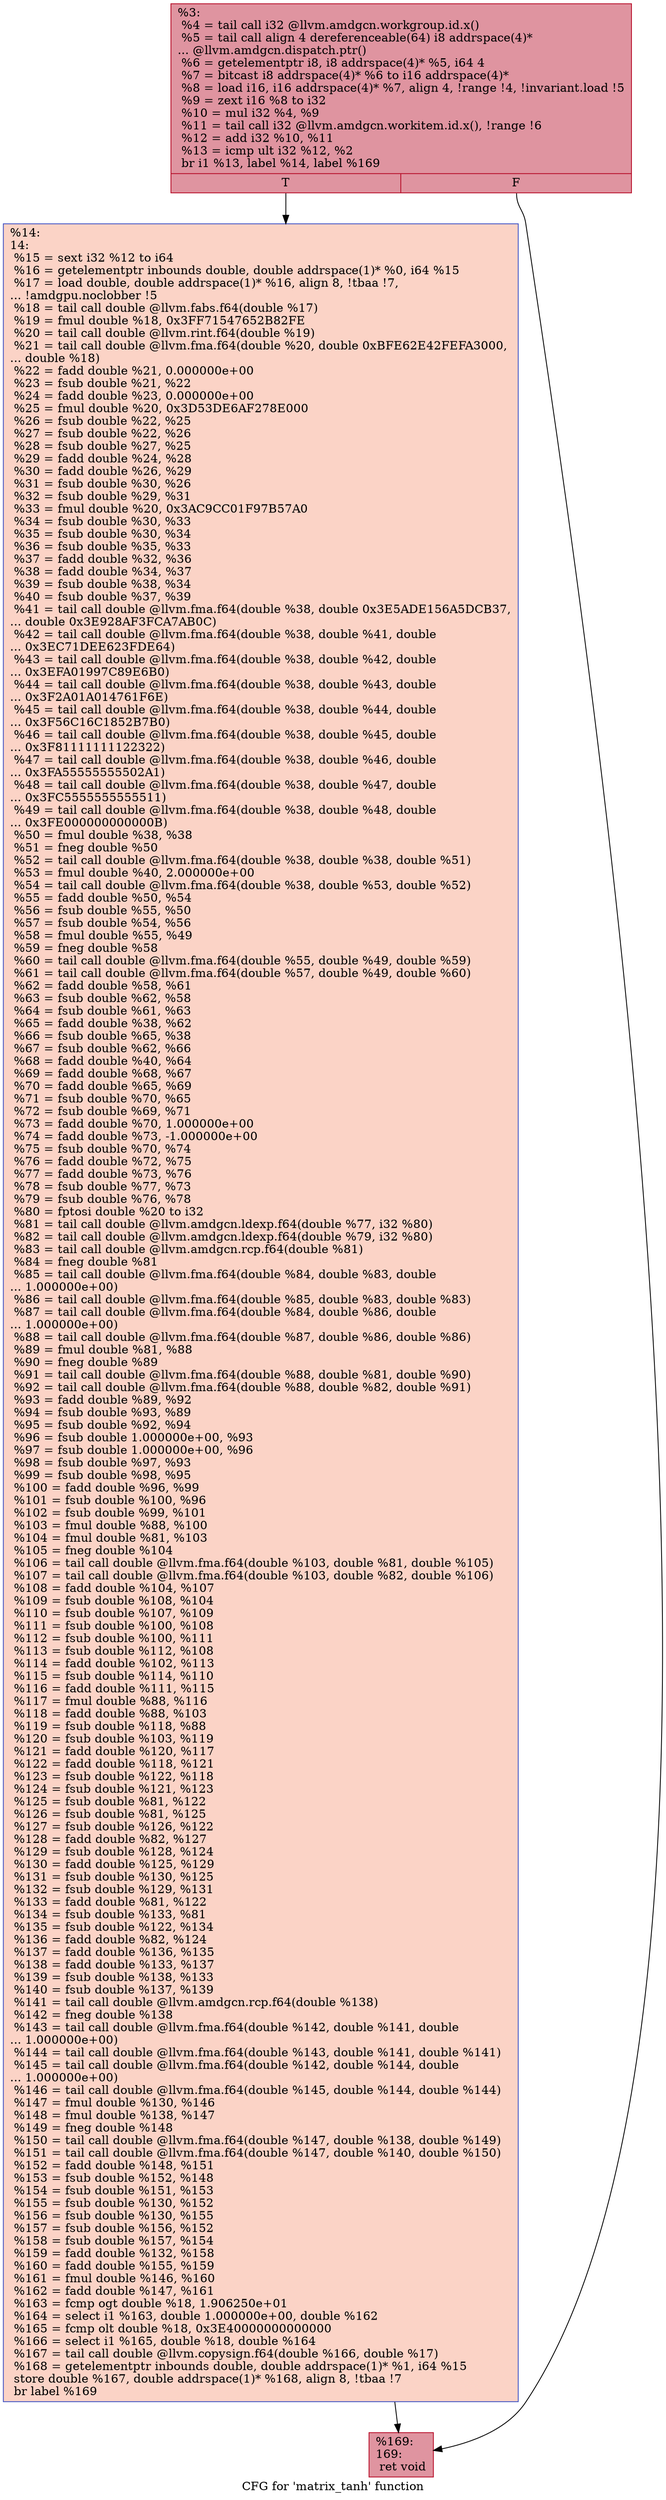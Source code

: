 digraph "CFG for 'matrix_tanh' function" {
	label="CFG for 'matrix_tanh' function";

	Node0x574bcb0 [shape=record,color="#b70d28ff", style=filled, fillcolor="#b70d2870",label="{%3:\l  %4 = tail call i32 @llvm.amdgcn.workgroup.id.x()\l  %5 = tail call align 4 dereferenceable(64) i8 addrspace(4)*\l... @llvm.amdgcn.dispatch.ptr()\l  %6 = getelementptr i8, i8 addrspace(4)* %5, i64 4\l  %7 = bitcast i8 addrspace(4)* %6 to i16 addrspace(4)*\l  %8 = load i16, i16 addrspace(4)* %7, align 4, !range !4, !invariant.load !5\l  %9 = zext i16 %8 to i32\l  %10 = mul i32 %4, %9\l  %11 = tail call i32 @llvm.amdgcn.workitem.id.x(), !range !6\l  %12 = add i32 %10, %11\l  %13 = icmp ult i32 %12, %2\l  br i1 %13, label %14, label %169\l|{<s0>T|<s1>F}}"];
	Node0x574bcb0:s0 -> Node0x574dbc0;
	Node0x574bcb0:s1 -> Node0x574dc50;
	Node0x574dbc0 [shape=record,color="#3d50c3ff", style=filled, fillcolor="#f59c7d70",label="{%14:\l14:                                               \l  %15 = sext i32 %12 to i64\l  %16 = getelementptr inbounds double, double addrspace(1)* %0, i64 %15\l  %17 = load double, double addrspace(1)* %16, align 8, !tbaa !7,\l... !amdgpu.noclobber !5\l  %18 = tail call double @llvm.fabs.f64(double %17)\l  %19 = fmul double %18, 0x3FF71547652B82FE\l  %20 = tail call double @llvm.rint.f64(double %19)\l  %21 = tail call double @llvm.fma.f64(double %20, double 0xBFE62E42FEFA3000,\l... double %18)\l  %22 = fadd double %21, 0.000000e+00\l  %23 = fsub double %21, %22\l  %24 = fadd double %23, 0.000000e+00\l  %25 = fmul double %20, 0x3D53DE6AF278E000\l  %26 = fsub double %22, %25\l  %27 = fsub double %22, %26\l  %28 = fsub double %27, %25\l  %29 = fadd double %24, %28\l  %30 = fadd double %26, %29\l  %31 = fsub double %30, %26\l  %32 = fsub double %29, %31\l  %33 = fmul double %20, 0x3AC9CC01F97B57A0\l  %34 = fsub double %30, %33\l  %35 = fsub double %30, %34\l  %36 = fsub double %35, %33\l  %37 = fadd double %32, %36\l  %38 = fadd double %34, %37\l  %39 = fsub double %38, %34\l  %40 = fsub double %37, %39\l  %41 = tail call double @llvm.fma.f64(double %38, double 0x3E5ADE156A5DCB37,\l... double 0x3E928AF3FCA7AB0C)\l  %42 = tail call double @llvm.fma.f64(double %38, double %41, double\l... 0x3EC71DEE623FDE64)\l  %43 = tail call double @llvm.fma.f64(double %38, double %42, double\l... 0x3EFA01997C89E6B0)\l  %44 = tail call double @llvm.fma.f64(double %38, double %43, double\l... 0x3F2A01A014761F6E)\l  %45 = tail call double @llvm.fma.f64(double %38, double %44, double\l... 0x3F56C16C1852B7B0)\l  %46 = tail call double @llvm.fma.f64(double %38, double %45, double\l... 0x3F81111111122322)\l  %47 = tail call double @llvm.fma.f64(double %38, double %46, double\l... 0x3FA55555555502A1)\l  %48 = tail call double @llvm.fma.f64(double %38, double %47, double\l... 0x3FC5555555555511)\l  %49 = tail call double @llvm.fma.f64(double %38, double %48, double\l... 0x3FE000000000000B)\l  %50 = fmul double %38, %38\l  %51 = fneg double %50\l  %52 = tail call double @llvm.fma.f64(double %38, double %38, double %51)\l  %53 = fmul double %40, 2.000000e+00\l  %54 = tail call double @llvm.fma.f64(double %38, double %53, double %52)\l  %55 = fadd double %50, %54\l  %56 = fsub double %55, %50\l  %57 = fsub double %54, %56\l  %58 = fmul double %55, %49\l  %59 = fneg double %58\l  %60 = tail call double @llvm.fma.f64(double %55, double %49, double %59)\l  %61 = tail call double @llvm.fma.f64(double %57, double %49, double %60)\l  %62 = fadd double %58, %61\l  %63 = fsub double %62, %58\l  %64 = fsub double %61, %63\l  %65 = fadd double %38, %62\l  %66 = fsub double %65, %38\l  %67 = fsub double %62, %66\l  %68 = fadd double %40, %64\l  %69 = fadd double %68, %67\l  %70 = fadd double %65, %69\l  %71 = fsub double %70, %65\l  %72 = fsub double %69, %71\l  %73 = fadd double %70, 1.000000e+00\l  %74 = fadd double %73, -1.000000e+00\l  %75 = fsub double %70, %74\l  %76 = fadd double %72, %75\l  %77 = fadd double %73, %76\l  %78 = fsub double %77, %73\l  %79 = fsub double %76, %78\l  %80 = fptosi double %20 to i32\l  %81 = tail call double @llvm.amdgcn.ldexp.f64(double %77, i32 %80)\l  %82 = tail call double @llvm.amdgcn.ldexp.f64(double %79, i32 %80)\l  %83 = tail call double @llvm.amdgcn.rcp.f64(double %81)\l  %84 = fneg double %81\l  %85 = tail call double @llvm.fma.f64(double %84, double %83, double\l... 1.000000e+00)\l  %86 = tail call double @llvm.fma.f64(double %85, double %83, double %83)\l  %87 = tail call double @llvm.fma.f64(double %84, double %86, double\l... 1.000000e+00)\l  %88 = tail call double @llvm.fma.f64(double %87, double %86, double %86)\l  %89 = fmul double %81, %88\l  %90 = fneg double %89\l  %91 = tail call double @llvm.fma.f64(double %88, double %81, double %90)\l  %92 = tail call double @llvm.fma.f64(double %88, double %82, double %91)\l  %93 = fadd double %89, %92\l  %94 = fsub double %93, %89\l  %95 = fsub double %92, %94\l  %96 = fsub double 1.000000e+00, %93\l  %97 = fsub double 1.000000e+00, %96\l  %98 = fsub double %97, %93\l  %99 = fsub double %98, %95\l  %100 = fadd double %96, %99\l  %101 = fsub double %100, %96\l  %102 = fsub double %99, %101\l  %103 = fmul double %88, %100\l  %104 = fmul double %81, %103\l  %105 = fneg double %104\l  %106 = tail call double @llvm.fma.f64(double %103, double %81, double %105)\l  %107 = tail call double @llvm.fma.f64(double %103, double %82, double %106)\l  %108 = fadd double %104, %107\l  %109 = fsub double %108, %104\l  %110 = fsub double %107, %109\l  %111 = fsub double %100, %108\l  %112 = fsub double %100, %111\l  %113 = fsub double %112, %108\l  %114 = fadd double %102, %113\l  %115 = fsub double %114, %110\l  %116 = fadd double %111, %115\l  %117 = fmul double %88, %116\l  %118 = fadd double %88, %103\l  %119 = fsub double %118, %88\l  %120 = fsub double %103, %119\l  %121 = fadd double %120, %117\l  %122 = fadd double %118, %121\l  %123 = fsub double %122, %118\l  %124 = fsub double %121, %123\l  %125 = fsub double %81, %122\l  %126 = fsub double %81, %125\l  %127 = fsub double %126, %122\l  %128 = fadd double %82, %127\l  %129 = fsub double %128, %124\l  %130 = fadd double %125, %129\l  %131 = fsub double %130, %125\l  %132 = fsub double %129, %131\l  %133 = fadd double %81, %122\l  %134 = fsub double %133, %81\l  %135 = fsub double %122, %134\l  %136 = fadd double %82, %124\l  %137 = fadd double %136, %135\l  %138 = fadd double %133, %137\l  %139 = fsub double %138, %133\l  %140 = fsub double %137, %139\l  %141 = tail call double @llvm.amdgcn.rcp.f64(double %138)\l  %142 = fneg double %138\l  %143 = tail call double @llvm.fma.f64(double %142, double %141, double\l... 1.000000e+00)\l  %144 = tail call double @llvm.fma.f64(double %143, double %141, double %141)\l  %145 = tail call double @llvm.fma.f64(double %142, double %144, double\l... 1.000000e+00)\l  %146 = tail call double @llvm.fma.f64(double %145, double %144, double %144)\l  %147 = fmul double %130, %146\l  %148 = fmul double %138, %147\l  %149 = fneg double %148\l  %150 = tail call double @llvm.fma.f64(double %147, double %138, double %149)\l  %151 = tail call double @llvm.fma.f64(double %147, double %140, double %150)\l  %152 = fadd double %148, %151\l  %153 = fsub double %152, %148\l  %154 = fsub double %151, %153\l  %155 = fsub double %130, %152\l  %156 = fsub double %130, %155\l  %157 = fsub double %156, %152\l  %158 = fsub double %157, %154\l  %159 = fadd double %132, %158\l  %160 = fadd double %155, %159\l  %161 = fmul double %146, %160\l  %162 = fadd double %147, %161\l  %163 = fcmp ogt double %18, 1.906250e+01\l  %164 = select i1 %163, double 1.000000e+00, double %162\l  %165 = fcmp olt double %18, 0x3E40000000000000\l  %166 = select i1 %165, double %18, double %164\l  %167 = tail call double @llvm.copysign.f64(double %166, double %17)\l  %168 = getelementptr inbounds double, double addrspace(1)* %1, i64 %15\l  store double %167, double addrspace(1)* %168, align 8, !tbaa !7\l  br label %169\l}"];
	Node0x574dbc0 -> Node0x574dc50;
	Node0x574dc50 [shape=record,color="#b70d28ff", style=filled, fillcolor="#b70d2870",label="{%169:\l169:                                              \l  ret void\l}"];
}
